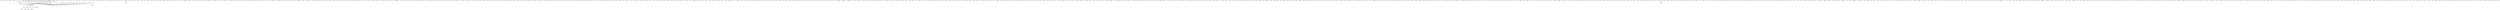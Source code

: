 digraph G {
  yx [ label="yx(57)" ];
  zqx [ label="zqx(2)" ];
  semc [ label="semc(1)" ];
  hormamrm [ label="hormamrm(1)" ];
  gbeb [ label="gbeb(1)" ];
  ql [ label="ql(2)" ];
  zd [ label="zd(38)" ];
  part [ label="part(2)" ];
  wallpaper [ label="wallpaper(2)" ];
  bitmap [ label="bitmap(1)" ];
  chzrlk [ label="chzrlk(1)" ];
  qw [ label="qw(1)" ];
  zrd [ label="zrd(6)" ];
  cucg [ label="cucg(1)" ];
  ctz [ label="ctz(1)" ];
  zachz [ label="zachz(1)" ];
  cj [ label="cj(1)" ];
  uqvf [ label="uqvf(1)" ];
  yx [ label="yx(1)" ];
  bgogbhj [ label="bgogbhj(1)" ];
  ht [ label="ht(2)" ];
  begin [ label="begin(1)" ];
  xwocxwm [ label="xwocxwm(1)" ];
  iqr [ label="iqr(2)" ];
  qy [ label="qy(1)" ];
  hoqsk [ label="hoqsk(1)" ];
  iri [ label="iri(2)" ];
  cc [ label="cc(1)" ];
  cucgc [ label="cucgc(2)" ];
  uq [ label="uq(1)" ];
  hzrfdz [ label="hzrfdz(1)" ];
  dha [ label="dha(1)" ];
  vuseg [ label="vuseg(1)" ];
  sp [ label="sp(41)" ];
  ko [ label="ko(1)" ];
  cgyu [ label="cgyu(1)" ];
  mcty [ label="mcty(1)" ];
  zrlhzrck [ label="zrlhzrck(1)" ];
  kcx [ label="kcx(2)" ];
  ovdu [ label="ovdu(1)" ];
  yt [ label="yt(1)" ];
  sqm [ label="sqm(6)" ];
  emt [ label="emt(2)" ];
  ql [ label="ql(1)" ];
  qsiid [ label="qsiid(2)" ];
  wt [ label="wt(7)" ];
  vg [ label="vg(6)" ];
  hry [ label="hry(1)" ];
  resolution [ label="resolution(2)" ];
  size [ label="size(2)" ];
  ecs [ label="ecs(28)" ];
  woc [ label="woc(2)" ];
  xxhr [ label="xxhr(2)" ];
  sbdy [ label="sbdy(1)" ];
  dxryua [ label="dxryua(1)" ];
  cxs [ label="cxs(1)" ];
  memam [ label="memam(1)" ];
  qs [ label="qs(5)" ];
  ry [ label="ry(2)" ];
  rfdzd [ label="rfdzd(1)" ];
  mh [ label="mh(1)" ];
  xwocx [ label="xwocx(1)" ];
  gyucgyucg [ label="gyucgyucg(1)" ];
  hzad [ label="hzad(1)" ];
  ioy [ label="ioy(3)" ];
  horb [ label="horb(1)" ];
  edu [ label="edu(1)" ];
  oacj [ label="oacj(1)" ];
  rc [ label="rc(1)" ];
  rchzrlhzrchz [ label="rchzrlhzrchz(1)" ];
  syucgy [ label="syucgy(1)" ];
  chov [ label="chov(2)" ];
  wx [ label="wx(3)" ];
  xwn [ label="xwn(1)" ];
  hj [ label="hj(3)" ];
  vv [ label="vv(2)" ];
  end [ label="end(1)" ];
  cj [ label="cj(33)" ];
  bottom [ label="bottom(1)" ];
  sho [ label="sho(4)" ];
  memw [ label="memw(2)" ];
  elk [ label="elk(1)" ];
  hori [ label="hori(1)" ];
  haven [ label="haven(1)" ];
  tzv [ label="tzv(1)" ];
  emam [ label="emam(2)" ];
  ewxx [ label="ewxx(1)" ];
  zrck [ label="zrck(4)" ];
  zd [ label="zd(1)" ];
  mqsiiq [ label="mqsiiq(1)" ];
  dl [ label="dl(1)" ];
  eb [ label="eb(3)" ];
  tzrma [ label="tzrma(1)" ];
  feiqsj [ label="feiqsj(1)" ];
  rfusv [ label="rfusv(1)" ];
  vdod [ label="vdod(1)" ];
  wm [ label="wm(5)" ];
  border [ label="border(1)" ];
  vxo [ label="vxo(1)" ];
  beb [ label="beb(1)" ];
  xwocbn [ label="xwocbn(1)" ];
  yud [ label="yud(1)" ];
  bgm [ label="bgm(2)" ];
  glryxj [ label="glryxj(1)" ];
  uwa [ label="uwa(3)" ];
  cub [ label="cub(14)" ];
  rxwlr [ label="rxwlr(1)" ];
  scx [ label="scx(1)" ];
  cxwocxwoc [ label="cxwocxwoc(1)" ];
  maciirfdz [ label="maciirfdz(1)" ];
  isv [ label="isv(2)" ];
  salmon [ label="salmon(1)" ];
  ucgcx [ label="ucgcx(1)" ];
  hhr [ label="hhr(1)" ];
  hp [ label="hp(1)" ];
  gn [ label="gn(3)" ];
  rmc [ label="rmc(3)" ];
  myt [ label="myt(1)" ];
  xksytxr [ label="xksytxr(1)" ];
  gy [ label="gy(31)" ];
  qst [ label="qst(2)" ];
  xwm [ label="xwm(3)" ];
  mab [ label="mab(1)" ];
  gc [ label="gc(42)" ];
  zqvf [ label="zqvf(2)" ];
  emb [ label="emb(1)" ];
  rg [ label="rg(28)" ];
  mcua [ label="mcua(2)" ];
  mam [ label="mam(4)" ];
  vusv [ label="vusv(1)" ];
  eooh [ label="eooh(1)" ];
  lhzrlk [ label="lhzrlk(2)" ];
  txr [ label="txr(1)" ];
  amrd [ label="amrd(1)" ];
  iqy [ label="iqy(4)" ];
  bhkcx [ label="bhkcx(2)" ];
  cis [ label="cis(1)" ];
  cxty [ label="cxty(1)" ];
  masv [ label="masv(1)" ];
  bdz [ label="bdz(1)" ];
  hhrbe [ label="hhrbe(1)" ];
  mrmasrmasrlk [ label="mrmasrmasrlk(1)" ];
  mv [ label="mv(32)" ];
  od [ label="od(13)" ];
  syu [ label="syu(1)" ];
  mk [ label="mk(1)" ];
  ovg [ label="ovg(1)" ];
  ucgc [ label="ucgc(2)" ];
  oqvg [ label="oqvg(1)" ];
  rbhj [ label="rbhj(2)" ];
  qveid [ label="qveid(1)" ];
  ucgy [ label="ucgy(2)" ];
  sis [ label="sis(1)" ];
  yua [ label="yua(9)" ];
  ma [ label="ma(1)" ];
  ss [ label="ss(3)" ];
  myx [ label="myx(9)" ];
  io [ label="io(6)" ];
  uo [ label="uo(5)" ];
  xxkcx [ label="xxkcx(4)" ];
  xxk [ label="xxk(1)" ];
  qs [ label="qs(34)" ];
  beb [ label="beb(1)" ];
  ogbn [ label="ogbn(1)" ];
  shzd [ label="shzd(1)" ];
  zad [ label="zad(2)" ];
  wlrbn [ label="wlrbn(1)" ];
  xw [ label="xw(1)" ];
  nnhlc [ label="nnhlc(1)" ];
  fdz [ label="fdz(6)" ];
  zrcimrck [ label="zrcimrck(1)" ];
  zrmas [ label="zrmas(1)" ];
  bc [ label="bc(1)" ];
  hod [ label="hod(4)" ];
  vmk [ label="vmk(1)" ];
  mamv [ label="mamv(1)" ];
  ua [ label="ua(31)" ];
  uw [ label="uw(18)" ];
  mcx [ label="mcx(32)" ];
  cg [ label="cg(2)" ];
  isrfusrlk [ label="isrfusrlk(1)" ];
  txr [ label="txr(1)" ];
  rfw [ label="rfw(4)" ];
  kk [ label="kk(1)" ];
  bglr [ label="bglr(1)" ];
  torlk [ label="torlk(1)" ];
  zrlhzv [ label="zrlhzv(1)" ];
  xtgcxx [ label="xtgcxx(1)" ];
  qwt [ label="qwt(1)" ];
  chzrd [ label="chzrd(1)" ];
  gyua [ label="gyua(2)" ];
  ty [ label="ty(19)" ];
  wt [ label="wt(1)" ];
  gcx [ label="gcx(4)" ];
  cbhj [ label="cbhj(1)" ];
  achz [ label="achz(2)" ];
  rciiacj [ label="rciiacj(1)" ];
  hormb [ label="hormb(2)" ];
  md [ label="md(22)" ];
  mrlk [ label="mrlk(6)" ];
  gcxte [ label="gcxte(3)" ];
  rcj [ label="rcj(5)" ];
  zv [ label="zv(16)" ];
  mo [ label="mo(2)" ];
  rchzd [ label="rchzd(1)" ];
  movf [ label="movf(2)" ];
  vtzv [ label="vtzv(1)" ];
  mqvg [ label="mqvg(1)" ];
  iab [ label="iab(1)" ];
  ac [ label="ac(2)" ];
  chormc [ label="chormc(1)" ];
  mkh [ label="mkh(1)" ];
  feiai [ label="feiai(1)" ];
  scucsy [ label="scucsy(1)" ];
  hkg [ label="hkg(2)" ];
  sbd [ label="sbd(1)" ];
  qveid [ label="qveid(1)" ];
  hzrcj [ label="hzrcj(1)" ];
  mw [ label="mw(2)" ];
  yt [ label="yt(6)" ];
  qvg [ label="qvg(7)" ];
  hzrfw [ label="hzrfw(2)" ];
  eg [ label="eg(31)" ];
  qsed [ label="qsed(1)" ];
  mrg [ label="mrg(2)" ];
  amv [ label="amv(3)" ];
  rlhzrchzrck [ label="rlhzrchzrck(1)" ];
  isv [ label="isv(4)" ];
  chod [ label="chod(5)" ];
  sytz [ label="sytz(2)" ];
  scucgcx [ label="scucgcx(1)" ];
  xr [ label="xr(3)" ];
  sw [ label="sw(2)" ];
  chzqvf [ label="chzqvf(1)" ];
  acj [ label="acj(2)" ];
  vusrfumv [ label="vusrfumv(1)" ];
  oqx [ label="oqx(3)" ];
  kc [ label="kc(1)" ];
  rchzv [ label="rchzv(2)" ];
  rxwm [ label="rxwm(1)" ];
  rx [ label="rx(1)" ];
  remove [ label="remove(1)" ];
  ov [ label="ov(2)" ];
  imv [ label="imv(4)" ];
  rlhzrmas [ label="rlhzrmas(1)" ];
  rm [ label="rm(15)" ];
  hzrm [ label="hzrm(1)" ];
  umrck [ label="umrck(1)" ];
  mrck [ label="mrck(2)" ];
  vdz [ label="vdz(2)" ];
  mxxkc [ label="mxxkc(1)" ];
  rb [ label="rb(23)" ];
  concatinate [ label="concatinate(1)" ];
  cx [ label="cx(273)" ];
  mbgm [ label="mbgm(1)" ];
  efv [ label="efv(1)" ];
  hzrmas [ label="hzrmas(1)" ];
  zrchz [ label="zrchz(4)" ];
  hzrb [ label="hzrb(2)" ];
  iqvf [ label="iqvf(1)" ];
  mqsk [ label="mqsk(2)" ];
  hzafdzd [ label="hzafdzd(1)" ];
  orlj [ label="orlj(1)" ];
  cbgm [ label="cbgm(1)" ];
  dzd [ label="dzd(2)" ];
  xhc [ label="xhc(1)" ];
  zachzrchz [ label="zachzrchz(1)" ];
  wa [ label="wa(19)" ];
  vwoh [ label="vwoh(1)" ];
  cty [ label="cty(4)" ];
  rtok [ label="rtok(1)" ];
  rlimv [ label="rlimv(2)" ];
  shzrlk [ label="shzrlk(1)" ];
  iid [ label="iid(1)" ];
  xj [ label="xj(6)" ];
  hzachz [ label="hzachz(1)" ];
  emu [ label="emu(1)" ];
  qshz [ label="qshz(1)" ];
  sqww [ label="sqww(1)" ];
  ucsc [ label="ucsc(2)" ];
  bglr [ label="bglr(1)" ];
  xtgcx [ label="xtgcx(1)" ];
  mbecg [ label="mbecg(1)" ];
  qsw [ label="qsw(1)" ];
  cscucsy [ label="cscucsy(1)" ];
  qvf [ label="qvf(1)" ];
  cxwm [ label="cxwm(3)" ];
  rcho [ label="rcho(3)" ];
  rchz [ label="rchz(6)" ];
  uwa [ label="uwa(2)" ];
  hkc [ label="hkc(2)" ];
  iqsk [ label="iqsk(1)" ];
  vznki [ label="vznki(1)" ];
  cxxhr [ label="cxxhr(2)" ];
  isrd [ label="isrd(1)" ];
  xhr [ label="xhr(4)" ];
  xwoc [ label="xwoc(3)" ];
  ecqs [ label="ecqs(2)" ];
  xtgc [ label="xtgc(3)" ];
  zacj [ label="zacj(2)" ];
  xwn [ label="xwn(4)" ];
  eid [ label="eid(1)" ];
  rchzrchzrchzv [ label="rchzrchzrchzv(1)" ];
  cxxkcxwocx [ label="cxxkcxwocx(1)" ];
  cbgocxxkcxxi [ label="cbgocxxkcxxi(1)" ];
  emc [ label="emc(1)" ];
  qmv [ label="qmv(2)" ];
  mrmamrb [ label="mrmamrb(1)" ];
  shz [ label="shz(16)" ];
  ryt [ label="ryt(3)" ];
  cimrg [ label="cimrg(1)" ];
  xxkcbn [ label="xxkcbn(2)" ];
  rchod [ label="rchod(1)" ];
  rfus [ label="rfus(1)" ];
  wlrx [ label="wlrx(1)" ];
  ucg [ label="ucg(6)" ];
  text [ label="text(1)" ];
  ss [ label="ss(24)" ];
  zrg [ label="zrg(1)" ];
  gocbea [ label="gocbea(1)" ];
  vtov [ label="vtov(1)" ];
  amrlk [ label="amrlk(1)" ];
  rchzrff [ label="rchzrff(1)" ];
  sefu [ label="sefu(2)" ];
  zrcj [ label="zrcj(1)" ];
  chzrfdzd [ label="chzrfdzd(1)" ];
  zrlj [ label="zrlj(2)" ];
  hzd [ label="hzd(7)" ];
  uqx [ label="uqx(1)" ];
  ucscx [ label="ucscx(1)" ];
  syucgyx [ label="syucgyx(1)" ];
  sisv [ label="sisv(1)" ];
  xte [ label="xte(2)" ];
  fit [ label="fit(1)" ];
  picture [ label="picture(2)" ];
  leaves [ label="leaves(1)" ];
  top [ label="top(1)" ];
  display [ label="display(1)" ];
  rchorlho [ label="rchorlho(1)" ];
  cscx [ label="cscx(3)" ];
  yxi [ label="yxi(3)" ];
  ww [ label="ww(22)" ];
  iq [ label="iq(8)" ];
  gbea [ label="gbea(1)" ];
  xj [ label="xj(1)" ];
  hhrbea [ label="hhrbea(1)" ];
  bea [ label="bea(4)" ];
  iachz [ label="iachz(1)" ];
  mbn [ label="mbn(9)" ];
  rytxr [ label="rytxr(2)" ];
  ct [ label="ct(7)" ];
  mxs [ label="mxs(1)" ];
  mbhhr [ label="mbhhr(2)" ];
  zrlhod [ label="zrlhod(1)" ];
  hhryxi [ label="hhryxi(2)" ];
  gyxi [ label="gyxi(1)" ];
  vu [ label="vu(3)" ];
  cucscx [ label="cucscx(2)" ];
  lhzrck [ label="lhzrck(1)" ];
  hz [ label="hz(84)" ];
  rbdy [ label="rbdy(1)" ];
  fa [ label="fa(1)" ];
  pwiseman [ label="pwiseman(1)" ];
  cxtgcbn [ label="cxtgcbn(1)" ];
  rfdz [ label="rfdz(1)" ];
  ack [ label="ack(1)" ];
  bhkc [ label="bhkc(2)" ];
  hz [ label="hz(3)" ];
  qww [ label="qww(1)" ];
  hzrck [ label="hzrck(3)" ];
  mrlisv [ label="mrlisv(1)" ];
  fw [ label="fw(8)" ];
  rchov [ label="rchov(1)" ];
  limv [ label="limv(2)" ];
  rlhormc [ label="rlhormc(1)" ];
  oc [ label="oc(2)" ];
  rlj [ label="rlj(5)" ];
  zrlhz [ label="zrlhz(2)" ];
  xwocxxi [ label="xwocxxi(1)" ];
  sct [ label="sct(7)" ];
  cua [ label="cua(11)" ];
  oy [ label="oy(6)" ];
  srck [ label="srck(1)" ];
  eu [ label="eu(2)" ];
  rcr [ label="rcr(1)" ];
  gocxs [ label="gocxs(1)" ];
  rfus [ label="rfus(3)" ];
  bdy [ label="bdy(6)" ];
  hoack [ label="hoack(1)" ];
  aff [ label="aff(2)" ];
  sii [ label="sii(1)" ];
  mrftov [ label="mrftov(1)" ];
  zalhod [ label="zalhod(1)" ];
  ri [ label="ri(33)" ];
  txrbc [ label="txrbc(1)" ];
  xtgcxte [ label="xtgcxte(1)" ];
  yucgbo [ label="yucgbo(1)" ];
  mrd [ label="mrd(1)" ];
  shzrb [ label="shzrb(1)" ];
  rlhzri [ label="rlhzri(1)" ];
  rftzrcis [ label="rftzrcis(1)" ];
  cbhkcxxj [ label="cbhkcxxj(1)" ];
  ovg [ label="ovg(1)" ];
  dh [ label="dh(1)" ];
  fei [ label="fei(3)" ];
  choacj [ label="choacj(1)" ];
  qr [ label="qr(13)" ];
  glr [ label="glr(3)" ];
  gcucscx [ label="gcucscx(1)" ];
  vf [ label="vf(4)" ];
  mqvf [ label="mqvf(2)" ];
  chzacj [ label="chzacj(1)" ];
  ab [ label="ab(3)" ];
  ohx [ label="ohx(1)" ];
  ryxi [ label="ryxi(1)" ];
  uo [ label="uo(2)" ];
  srchz [ label="srchz(1)" ];
  mc [ label="mc(35)" ];
  mrlj [ label="mrlj(2)" ];
  sbea [ label="sbea(1)" ];
  xkgbhj [ label="xkgbhj(1)" ];
  dxrbea [ label="dxrbea(1)" ];
  mqveiq [ label="mqveiq(1)" ];
  rlisrg [ label="rlisrg(1)" ];
  bd [ label="bd(4)" ];
  sei [ label="sei(1)" ];
  shz [ label="shz(4)" ];
  hzrlj [ label="hzrlj(1)" ];
  rchorlk [ label="rchorlk(1)" ];
  skx [ label="skx(1)" ];
  bo [ label="bo(10)" ];
  rbea [ label="rbea(1)" ];
  cimrlhz [ label="cimrlhz(1)" ];
  hzqsj [ label="hzqsj(1)" ];
  achov [ label="achov(1)" ];
  sk [ label="sk(1)" ];
  sk [ label="sk(36)" ];
  wxw [ label="wxw(1)" ];
  ecp [ label="ecp(15)" ];
  chzrcj [ label="chzrcj(1)" ];
  footer [ label="footer(1)" ];
  sv [ label="sv(17)" ];
  vei [ label="vei(3)" ];
  lhorck [ label="lhorck(1)" ];
  ksyucg [ label="ksyucg(1)" ];
  dz [ label="dz(17)" ];
  sqsv [ label="sqsv(1)" ];
  oqvei [ label="oqvei(1)" ];
  yucsyx [ label="yucsyx(1)" ];
  rbhkg [ label="rbhkg(1)" ];
  xtz [ label="xtz(2)" ];
  tx [ label="tx(2)" ];
  yucg [ label="yucg(1)" ];
  tgc [ label="tgc(2)" ];
  gyucsctz [ label="gyucsctz(1)" ];
  lhzrlhzv [ label="lhzrlhzv(1)" ];
  alj [ label="alj(1)" ];
  cxtgcxwm [ label="cxtgcxwm(2)" ];
  isrmc [ label="isrmc(1)" ];
  mox [ label="mox(4)" ];
  qx [ label="qx(1)" ];
  wocbhj [ label="wocbhj(1)" ];
  rck [ label="rck(37)" ];
  quality [ label="quality(1)" ];
  chzq [ label="chzq(2)" ];
  ud [ label="ud(3)" ];
  isrmas [ label="isrmas(1)" ];
  bglr [ label="bglr(1)" ];
  header [ label="header(1)" ];
  hzrlhorb [ label="hzrlhorb(1)" ];
  gcbgn [ label="gcbgn(1)" ];
  rlhzrd [ label="rlhzrd(1)" ];
  lhzack [ label="lhzack(1)" ];
  qvei [ label="qvei(3)" ];
  sqseg [ label="sqseg(1)" ];
  mq [ label="mq(2)" ];
  rlisv [ label="rlisv(3)" ];
  dy [ label="dy(16)" ];
  qsv [ label="qsv(1)" ];
  iqvg [ label="iqvg(4)" ];
  put [ label="put(1)" ];
  zrchov [ label="zrchov(1)" ];
  rlhorchz [ label="rlhorchz(1)" ];
  mecp [ label="mecp(1)" ];
  fg [ label="fg(5)" ];
  famoim [ label="famoim(1)" ];
  emv [ label="emv(1)" ];
  melh [ label="melh(1)" ];
  oafg [ label="oafg(1)" ];
  gbhi [ label="gbhi(1)" ];
  ytz [ label="ytz(1)" ];
  vt [ label="vt(1)" ];
  qvf [ label="qvf(10)" ];
  movdu [ label="movdu(1)" ];
  response [ label="response(1)" ];
  rlhzrlk [ label="rlhzrlk(1)" ];
  mrh [ label="mrh(1)" ];
  qsk [ label="qsk(3)" ];
  zrmamv [ label="zrmamv(1)" ];
  ys [ label="ys(1)" ];
  editor [ label="editor(1)" ];
  gyx [ label="gyx(23)" ];
  efw [ label="efw(1)" ];
  qvei [ label="qvei(3)" ];
  dxrxua [ label="dxrxua(1)" ];
  sc [ label="sc(120)" ];
  myty [ label="myty(1)" ];
  cxxkcx [ label="cxxkcx(1)" ];
  cbhkcbhj [ label="cbhkcbhj(1)" ];
  choqvdz [ label="choqvdz(1)" ];
  zrm [ label="zrm(5)" ];
  hksbo [ label="hksbo(1)" ];
  chorchz [ label="chorchz(2)" ];
  sy [ label="sy(42)" ];
  mqvei [ label="mqvei(1)" ];
  pl [ label="pl(2)" ];
  cw [ label="cw(1)" ];
  imri [ label="imri(1)" ];
  sed [ label="sed(2)" ];
  gcua [ label="gcua(1)" ];
  ecq [ label="ecq(1)" ];
  sbdy [ label="sbdy(1)" ];
  xwocxtgc [ label="xwocxtgc(1)" ];
  scx [ label="scx(149)" ];
  te [ label="te(19)" ];
  rliid [ label="rliid(1)" ];
  ww [ label="ww(12)" ];
  hkgbe [ label="hkgbe(1)" ];
  orck [ label="orck(6)" ];
  hr [ label="hr(4)" ];
  rchz [ label="rchz(1)" ];
  ecg [ label="ecg(1)" ];
  yxi [ label="yxi(1)" ];
  ftzv [ label="ftzv(1)" ];
  ftp [ label="ftp(1)" ];
  cimv [ label="cimv(3)" ];
  uyb [ label="uyb(1)" ];
  umv [ label="umv(2)" ];
  hzrlhz [ label="hzrlhz(2)" ];
  zq [ label="zq(2)" ];
  sr [ label="sr(6)" ];
  id [ label="id(15)" ];
  lisrlk [ label="lisrlk(1)" ];
  hryxi [ label="hryxi(1)" ];
  myua [ label="myua(1)" ];
  unix [ label="unix(1)" ];
  cbgn [ label="cbgn(1)" ];
  fdzd [ label="fdzd(2)" ];
  qy [ label="qy(27)" ];
  rxxi [ label="rxxi(1)" ];
  machod [ label="machod(1)" ];
  lhzrb [ label="lhzrb(1)" ];
  qsecq [ label="qsecq(1)" ];
  uwt [ label="uwt(2)" ];
  bd [ label="bd(1)" ];
  rlhzd [ label="rlhzd(2)" ];
  xx [ label="xx(8)" ];
  yucscx [ label="yucscx(2)" ];
  mkx [ label="mkx(1)" ];
  hzv [ label="hzv(1)" ];
  rfu [ label="rfu(1)" ];
  hzrchz [ label="hzrchz(4)" ];
  rchzrlhz [ label="rchzrlhz(1)" ];
  hkcxxkc [ label="hkcxxkc(1)" ];
  chorlhz [ label="chorlhz(1)" ];
  oal [ label="oal(1)" ];
  hi [ label="hi(2)" ];
  iid [ label="iid(1)" ];
  qveiq [ label="qveiq(1)" ];
  gca [ label="gca(1)" ];
  gc [ label="gc(1)" ];
  gytz [ label="gytz(2)" ];
  maff [ label="maff(3)" ];
  sem [ label="sem(3)" ];
  xwocx [ label="xwocx(2)" ];
  chzal [ label="chzal(1)" ];
  chord [ label="chord(1)" ];
  ea [ label="ea(13)" ];
  post [ label="post(1)" ];
  rmam [ label="rmam(1)" ];
  sqmv [ label="sqmv(2)" ];
  dzqshz [ label="dzqshz(1)" ];
  desert [ label="desert(1)" ];
  gazebo [ label="gazebo(1)" ];
  sky [ label="sky(1)" ];
  background [ label="background(1)" ];
  umeg [ label="umeg(1)" ];
  rh [ label="rh(9)" ];
  rlk [ label="rlk(3)" ];
  lhzri [ label="lhzri(1)" ];
  chzafdz [ label="chzafdz(1)" ];
  zri [ label="zri(4)" ];
  sj [ label="sj(11)" ];
  ocxxkc [ label="ocxxkc(1)" ];
  uww [ label="uww(3)" ];
  mrcim [ label="mrcim(1)" ];
  syucg [ label="syucg(3)" ];
  cliff [ label="cliff(1)" ];
  rcim [ label="rcim(1)" ];
  lhori [ label="lhori(1)" ];
  rma [ label="rma(1)" ];
  qvdo [ label="qvdo(1)" ];
  cucsy [ label="cucsy(1)" ];
  gm [ label="gm(5)" ];
  dz [ label="dz(2)" ];
  rchzd [ label="rchzd(2)" ];
  file [ label="file(3)" ];
  hassle [ label="hassle(1)" ];
  asrlk [ label="asrlk(1)" ];
  srmaselh [ label="srmaselh(1)" ];
  mrftzrlk [ label="mrftzrlk(1)" ];
  gcty [ label="gcty(1)" ];
  mt [ label="mt(3)" ];
  zrchzv [ label="zrchzv(1)" ];
  cbn [ label="cbn(2)" ];
  veid [ label="veid(3)" ];
  cg [ label="cg(1)" ];
  cbn [ label="cbn(10)" ];
  cxte [ label="cxte(5)" ];
  mqy [ label="mqy(3)" ];
  oveioy [ label="oveioy(1)" ];
  rbdz [ label="rbdz(2)" ];
  lk [ label="lk(72)" ];
  qvdzqvdz [ label="qvdzqvdz(1)" ];
  xp [ label="xp(1)" ];
  ovf [ label="ovf(1)" ];
  rlhzrh [ label="rlhzrh(1)" ];
  zrmc [ label="zrmc(3)" ];
  cucsc [ label="cucsc(1)" ];
  zqsj [ label="zqsj(1)" ];
  fdod [ label="fdod(1)" ];
  hhr [ label="hhr(10)" ];
  yxhr [ label="yxhr(1)" ];
  cim [ label="cim(4)" ];
  shov [ label="shov(1)" ];
  hoqvg [ label="hoqvg(1)" ];
  rlhz [ label="rlhz(5)" ];
  hzri [ label="hzri(1)" ];
  mxte [ label="mxte(4)" ];
  hzrmb [ label="hzrmb(1)" ];
  mx [ label="mx(18)" ];
  cxxi [ label="cxxi(1)" ];
  wn [ label="wn(1)" ];
  tgca [ label="tgca(1)" ];
  zqr [ label="zqr(2)" ];
  scua [ label="scua(9)" ];
  xi [ label="xi(15)" ];
  elisv [ label="elisv(1)" ];
  bn [ label="bn(25)" ];
  mrfw [ label="mrfw(1)" ];
  alk [ label="alk(1)" ];
  secqs [ label="secqs(1)" ];
  iacj [ label="iacj(1)" ];
  cxx [ label="cxx(1)" ];
  uqs [ label="uqs(1)" ];
  mrchz [ label="mrchz(1)" ];
  rchori [ label="rchori(1)" ];
  zrchzd [ label="zrchzd(1)" ];
  xt [ label="xt(2)" ];
  kgbc [ label="kgbc(1)" ];
  rlhzv [ label="rlhzv(1)" ];
  oah [ label="oah(1)" ];
  hzrlk [ label="hzrlk(2)" ];
  im [ label="im(13)" ];
  hhrbn [ label="hhrbn(1)" ];
  cxtgcxwoc [ label="cxtgcxwoc(1)" ];
  xxkcxwlr [ label="xxkcxwlr(1)" ];
  zrb [ label="zrb(4)" ];
  ocbn [ label="ocbn(2)" ];
  chz [ label="chz(49)" ];
  oveial [ label="oveial(1)" ];
  cxwocbhkcx [ label="cxwocbhkcx(1)" ];
  wux [ label="wux(1)" ];
  xte [ label="xte(7)" ];
  syucgcx [ label="syucgcx(1)" ];
  ocxtgcxxkc [ label="ocxtgcxxkc(1)" ];
  qveiq [ label="qveiq(1)" ];
  uucoder [ label="uucoder(1)" ];
  iak [ label="iak(1)" ];
  sbd [ label="sbd(1)" ];
  cho [ label="cho(2)" ];
  xxkcxs [ label="xxkcxs(1)" ];
  yucsc [ label="yucsc(3)" ];
  qvdz [ label="qvdz(1)" ];
  srmamrg [ label="srmamrg(1)" ];
  iiri [ label="iiri(1)" ];
  mxx [ label="mxx(1)" ];
  xxi [ label="xxi(17)" ];
  kx [ label="kx(1)" ];
  rmb [ label="rmb(1)" ];
  usv [ label="usv(1)" ];
  zab [ label="zab(1)" ];
  bmp [ label="bmp(2)" ];
  bhj [ label="bhj(3)" ];
  al [ label="al(3)" ];
  md [ label="md(5)" ];
  rlk [ label="rlk(29)" ];
  ecq [ label="ecq(5)" ];
  bc [ label="bc(7)" ];
  lhov [ label="lhov(1)" ];
  cxwoc [ label="cxwoc(2)" ];
  mbecsbn [ label="mbecsbn(1)" ];
  cx [ label="cx(1)" ];
  zrchorcj [ label="zrchorcj(1)" ];
  gyt [ label="gyt(2)" ];
  fdoqvf [ label="fdoqvf(1)" ];
  irh [ label="irh(1)" ];
  shzrchzrmc [ label="shzrchzrmc(1)" ];
  mri [ label="mri(1)" ];
  rvoh [ label="rvoh(1)" ];
  zqvg [ label="zqvg(1)" ];
  seg [ label="seg(7)" ];
  rb [ label="rb(1)" ];
  lhzv [ label="lhzv(7)" ];
  sbea [ label="sbea(1)" ];
  veiah [ label="veiah(1)" ];
  wlr [ label="wlr(3)" ];
  mrmc [ label="mrmc(3)" ];
  mqr [ label="mqr(1)" ];
  fusv [ label="fusv(1)" ];
  shzrlhzv [ label="shzrlhzv(1)" ];
  vus [ label="vus(2)" ];
  uqvg [ label="uqvg(1)" ];
  ecr [ label="ecr(3)" ];
  sw [ label="sw(1)" ];
  ff [ label="ff(5)" ];
  cii [ label="cii(1)" ];
  horcj [ label="horcj(1)" ];
  gc [ label="gc(4)" ];
  zqy [ label="zqy(3)" ];
  oai [ label="oai(1)" ];
  efusv [ label="efusv(1)" ];
  zqshz [ label="zqshz(1)" ];
  shzrcj [ label="shzrcj(1)" ];
  gcxwocbn [ label="gcxwocbn(1)" ];
  tz [ label="tz(3)" ];
  iox [ label="iox(2)" ];
  mrftzrm [ label="mrftzrm(1)" ];
  mecq [ label="mecq(2)" ];
  vtz [ label="vtz(2)" ];
  cbhkcxwm [ label="cbhkcxwm(1)" ];
  ecqst [ label="ecqst(1)" ];
  rd [ label="rd(9)" ];
  hks [ label="hks(2)" ];
  cxt [ label="cxt(1)" ];
  xtewxte [ label="xtewxte(1)" ];
  qx [ label="qx(16)" ];
  qm [ label="qm(11)" ];
  bgocx [ label="bgocx(1)" ];
  gcx [ label="gcx(49)" ];
  xtgcxxkcx [ label="xtgcxxkcx(1)" ];
  hks [ label="hks(1)" ];
  cxtgcxwocxxi [ label="cxtgcxwocxxi(1)" ];
  kjzesnx [ label="kjzesnx(1)" ];
  csy [ label="csy(1)" ];
  rfusv [ label="rfusv(2)" ];
  rmb [ label="rmb(1)" ];
  xkg [ label="xkg(2)" ];
  orm [ label="orm(1)" ];
  chzd [ label="chzd(5)" ];
  wlr [ label="wlr(1)" ];
  hksyub [ label="hksyub(1)" ];
  zalk [ label="zalk(1)" ];
  srfusrmasv [ label="srfusrmasv(1)" ];
  zrlhzri [ label="zrlhzri(1)" ];
  isrg [ label="isrg(1)" ];
  cxtgcx [ label="cxtgcx(3)" ];
  xksyua [ label="xksyua(1)" ];
  mytz [ label="mytz(2)" ];
  dx [ label="dx(1)" ];
  bgn [ label="bgn(1)" ];
  mokx [ label="mokx(1)" ];
  orlk [ label="orlk(3)" ];
  ew [ label="ew(1)" ];
  lhz [ label="lhz(22)" ];
  zah [ label="zah(1)" ];
  syua [ label="syua(1)" ];
  horfw [ label="horfw(1)" ];
  gct [ label="gct(2)" ];
  chzv [ label="chzv(8)" ];
  usd [ label="usd(1)" ];
  rbn [ label="rbn(1)" ];
  vw [ label="vw(8)" ];
  mcub [ label="mcub(6)" ];
  bhks [ label="bhks(1)" ];
  ck [ label="ck(87)" ];
  syx [ label="syx(34)" ];
  ryub [ label="ryub(1)" ];
  xtew [ label="xtew(1)" ];
  rbc [ label="rbc(2)" ];
  hb [ label="hb(1)" ];
  cxwoc [ label="cxwoc(1)" ];
  oab [ label="oab(1)" ];
  xtgcxtf [ label="xtgcxtf(1)" ];
  gcub [ label="gcub(5)" ];
  mt [ label="mt(15)" ];
  secq [ label="secq(2)" ];
  cbc [ label="cbc(1)" ];
  wlrbgm [ label="wlrbgm(1)" ];
  ed [ label="ed(25)" ];
  gcxtgc [ label="gcxtgc(1)" ];
  ox [ label="ox(5)" ];
  bhkcbdz [ label="bhkcbdz(1)" ];
  cxtgcxte [ label="cxtgcxte(1)" ];
  mrm [ label="mrm(2)" ];
  meg [ label="meg(6)" ];
  iqx [ label="iqx(1)" ];
  mrb [ label="mrb(7)" ];
  srlk [ label="srlk(1)" ];
  ecqs [ label="ecqs(2)" ];
  worked [ label="worked(1)" ];
  tz [ label="tz(1)" ];
  emw [ label="emw(1)" ];
  rlis [ label="rlis(1)" ];
  myub [ label="myub(2)" ];
  iai [ label="iai(3)" ];
  gcucgy [ label="gcucgy(1)" ];
  hzrcisv [ label="hzrcisv(1)" ];
  rmamrfw [ label="rmamrfw(1)" ];
  ocx [ label="ocx(2)" ];
  xua [ label="xua(1)" ];
  rlho [ label="rlho(1)" ];
  gyty [ label="gyty(4)" ];
  srg [ label="srg(2)" ];
  xxkc [ label="xxkc(5)" ];
  sqsem [ label="sqsem(1)" ];
  qm [ label="qm(1)" ];
  sq [ label="sq(18)" ];
  bn [ label="bn(1)" ];
  xw [ label="xw(2)" ];
  vum [ label="vum(2)" ];
  bgn [ label="bgn(2)" ];
  yty [ label="yty(3)" ];
  chzrlhz [ label="chzrlhz(2)" ];
  rfv [ label="rfv(2)" ];
  lj [ label="lj(13)" ];
  qvdoal [ label="qvdoal(1)" ];
  goc [ label="goc(2)" ];
  wm [ label="wm(2)" ];
  sqst [ label="sqst(2)" ];
  shzd [ label="shzd(1)" ];
  qvdoqy [ label="qvdoqy(1)" ];
  zzzoh [ label="zzzoh(1)" ];
  rywm [ label="rywm(1)" ];
  ub [ label="ub(41)" ];
  zrlk [ label="zrlk(11)" ];
  wxt [ label="wxt(2)" ];
  xxj [ label="xxj(1)" ];
  zafg [ label="zafg(1)" ];
  chzrfg [ label="chzrfg(1)" ];
  mw [ label="mw(15)" ];
  cxxj [ label="cxxj(1)" ];
  wxte [ label="wxte(2)" ];
  chzd [ label="chzd(1)" ];
  xkc [ label="xkc(2)" ];
  oqr [ label="oqr(2)" ];
  xwlr [ label="xwlr(1)" ];
  hzv [ label="hzv(13)" ];
  xtf [ label="xtf(3)" ];
  um [ label="um(2)" ];
  mbhi [ label="mbhi(1)" ];
  ma [ label="ma(9)" ];
  qsho [ label="qsho(2)" ];
  hzrmc [ label="hzrmc(1)" ];
  hzai [ label="hzai(1)" ];
  ciid [ label="ciid(3)" ];
  zrh [ label="zrh(2)" ];
  gctz [ label="gctz(1)" ];
  scub [ label="scub(3)" ];
  rlh [ label="rlh(2)" ];
  know [ label="know(1)" ];
  wxte [ label="wxte(1)" ];
  rbdxr [ label="rbdxr(1)" ];
  gyub [ label="gyub(1)" ];
  yub [ label="yub(9)" ];
  sqs [ label="sqs(6)" ];
  hhryxhr [ label="hhryxhr(1)" ];
  qmecqs [ label="qmecqs(1)" ];
  rcqm [ label="rcqm(1)" ];
  st [ label="st(16)" ];
  ecqm [ label="ecqm(2)" ];
  ad [ label="ad(2)" ];
  bhkgyua [ label="bhkgyua(1)" ];
  ryxkg [ label="ryxkg(1)" ];
  fu [ label="fu(1)" ];
  roman [ label="roman(1)" ];
  iiai [ label="iiai(1)" ];
  tgcx [ label="tgcx(3)" ];
  afeiqx [ label="afeiqx(1)" ];
  mxxj [ label="mxxj(1)" ];
  aqnk [ label="aqnk(1)" ];
  cxtgc [ label="cxtgc(2)" ];
  rmasv [ label="rmasv(1)" ];
  sj [ label="sj(1)" ];
  shzrd [ label="shzrd(1)" ];
  tgc [ label="tgc(1)" ];
  cz [ label="cz(2)" ];
  xxj [ label="xxj(3)" ];
  cxwn [ label="cxwn(1)" ];
  limrlk [ label="limrlk(1)" ];
  cxtf [ label="cxtf(1)" ];
  sctz [ label="sctz(1)" ];
  kl [ label="kl(1)" ];
  rmam [ label="rmam(1)" ];
  nkym [ label="nkym(1)" ];
  xs [ label="xs(1)" ];
  rftz [ label="rftz(2)" ];
  rmc [ label="rmc(14)" ];
  xr [ label="xr(1)" ];
  sqs [ label="sqs(5)" ];
  elim [ label="elim(1)" ];
  ucgyx [ label="ucgyx(2)" ];
  qw [ label="qw(1)" ];
  imrlk [ label="imrlk(2)" ];
  lhzd [ label="lhzd(1)" ];
  lim [ label="lim(2)" ];
  syty [ label="syty(3)" ];
  gcub [ label="gcub(1)" ];
  syucscx [ label="syucscx(1)" ];
  hormc [ label="hormc(1)" ];
  eft [ label="eft(2)" ];
  zal [ label="zal(1)" ];
  dda [ label="dda(1)" ];
  gbo [ label="gbo(1)" ];
  alhz [ label="alhz(1)" ];
  shzv [ label="shzv(2)" ];
  tew [ label="tew(7)" ];
  ecg [ label="ecg(5)" ];
  syt [ label="syt(5)" ];
  hzd [ label="hzd(4)" ];
  scucsytz [ label="scucsytz(1)" ];
  dt [ label="dt(1)" ];
  image [ label="image(2)" ];
  dzqsj [ label="dzqsj(1)" ];
  xkcxxi [ label="xkcxxi(1)" ];
  oqy [ label="oqy(1)" ];
  usv [ label="usv(2)" ];
  hj [ label="hj(10)" ];
  bde [ label="bde(1)" ];
  zd -> part [ label="1" ];
  zd -> wallpaper [ label="1" ];
  zd -> bitmap [ label="1" ];
  cj -> part [ label="1" ];
  cj -> wallpaper [ label="1" ];
  cj -> bitmap [ label="1" ];
  ht -> begin [ label="1" ];
  resolution -> size [ label="1" ];
  qs -> part [ label="3" ];
  qs -> wallpaper [ label="3" ];
  qs -> bitmap [ label="3" ];
  part -> begin [ label="1" ];
  part -> wallpaper [ label="1" ];
  part -> bitmap [ label="1" ];
  cj -> wallpaper [ label="1" ];
  cj -> bitmap [ label="1" ];
  zd -> wallpaper [ label="1" ];
  zd -> bitmap [ label="1" ];
  iqy -> wallpaper [ label="1" ];
  iqy -> bitmap [ label="1" ];
  mv -> wallpaper [ label="1" ];
  mv -> bitmap [ label="1" ];
  ss -> wallpaper [ label="1" ];
  ss -> bitmap [ label="1" ];
  qs -> wallpaper [ label="3" ];
  qs -> bitmap [ label="3" ];
  uw -> wallpaper [ label="1" ];
  uw -> bitmap [ label="1" ];
  achz -> wallpaper [ label="1" ];
  achz -> bitmap [ label="1" ];
  mw -> wallpaper [ label="2" ];
  mw -> bitmap [ label="2" ];
  shz -> wallpaper [ label="1" ];
  shz -> bitmap [ label="1" ];
  rfus -> wallpaper [ label="1" ];
  rfus -> bitmap [ label="1" ];
  ss -> wallpaper [ label="1" ];
  ss -> bitmap [ label="1" ];
  hzd -> wallpaper [ label="1" ];
  hzd -> bitmap [ label="1" ];
  wallpaper -> fit [ label="1" ];
  wallpaper -> picture [ label="1" ];
  wallpaper -> leaves [ label="1" ];
  wallpaper -> top [ label="1" ];
  wallpaper -> display [ label="1" ];
  rfus -> bitmap [ label="1" ];
  shz -> bitmap [ label="1" ];
  tgc -> bitmap [ label="1" ];
  qx -> bitmap [ label="1" ];
  id -> bitmap [ label="1" ];
  picture -> desert [ label="1" ];
  picture -> gazebo [ label="1" ];
  picture -> sky [ label="1" ];
  picture -> background [ label="1" ];
  file -> hassle [ label="2" ];
  lk -> bitmap [ label="1" ];
  chz -> bitmap [ label="2" ];
  qx -> bitmap [ label="1" ];
  qm -> bitmap [ label="1" ];
  vw -> bitmap [ label="1" ];
  ed -> bitmap [ label="1" ];
  mrb -> bitmap [ label="1" ];
  qm -> bitmap [ label="1" ];
  sq -> bitmap [ label="1" ];
  mw -> bitmap [ label="2" ];
  oqr -> bitmap [ label="1" ];
  st -> bitmap [ label="1" ];
  tgc -> bitmap [ label="1" ];
}

